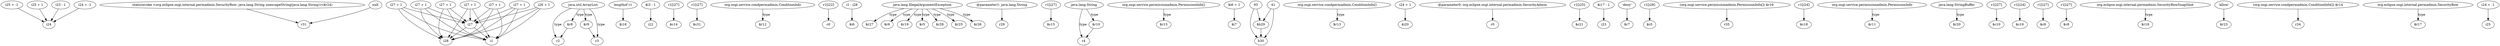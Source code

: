digraph g {
0[label="i25 + -1"]
1[label="i24"]
0->1[label=""]
2[label="staticinvoke <org.eclipse.osgi.internal.permadmin.SecurityRow: java.lang.String unescapeString(java.lang.String)>($r24)"]
3[label="r31"]
2->3[label=""]
4[label="i27 + 1"]
5[label="i27"]
4->5[label=""]
6[label="i28"]
5->6[label=""]
7[label="i27 + 1"]
8[label="i1"]
7->8[label=""]
9[label="java.util.ArrayList"]
10[label="$r8"]
9->10[label="type"]
11[label="lengthof r1"]
12[label="$i16"]
11->12[label=""]
13[label="$r9"]
9->13[label="type"]
14[label="$i3 - 1"]
15[label="i22"]
14->15[label=""]
16[label="i27 + 1"]
16->6[label=""]
17[label="i27 + 1"]
17->5[label=""]
18[label="r1[i27]"]
19[label="$c14"]
18->19[label=""]
20[label="i27 + 1"]
20->6[label=""]
21[label="r1[i27]"]
22[label="$c31"]
21->22[label=""]
23[label="org.osgi.service.condpermadmin.ConditionInfo"]
24[label="$r12"]
23->24[label="type"]
25[label="i27 + 1"]
25->8[label=""]
26[label="r1[i22]"]
27[label="c0"]
26->27[label=""]
4->6[label=""]
28[label="null"]
28->3[label=""]
29[label="i1 - i28"]
30[label="$i6"]
29->30[label=""]
31[label="java.lang.IllegalArgumentException"]
32[label="$r27"]
31->32[label="type"]
33[label="@parameter1: java.lang.String"]
34[label="r29"]
33->34[label=""]
16->5[label=""]
35[label="i25 + 1"]
35->1[label=""]
36[label="$r6"]
31->36[label="type"]
37[label="i26 + 1"]
37->8[label=""]
38[label="r2"]
9->38[label="type"]
7->6[label=""]
39[label="r1[i27]"]
40[label="$c15"]
39->40[label=""]
41[label="java.lang.String"]
42[label="r4"]
41->42[label="type"]
43[label="org.osgi.service.permissionadmin.PermissionInfo[]"]
44[label="$r15"]
43->44[label="type"]
45[label="$i6 + 1"]
46[label="$i7"]
45->46[label=""]
37->6[label=""]
47[label="93"]
48[label="b30"]
47->48[label=""]
49[label="org.osgi.service.condpermadmin.ConditionInfo[]"]
50[label="$r13"]
49->50[label="type"]
4->8[label=""]
51[label="i24 + 1"]
52[label="$i20"]
51->52[label=""]
53[label="@parameter0: org.eclipse.osgi.internal.permadmin.SecurityAdmin"]
54[label="r0"]
53->54[label=""]
55[label="$r19"]
31->55[label="type"]
10->38[label=""]
56[label="r3"]
9->56[label="type"]
57[label="r1[i25]"]
58[label="$c21"]
57->58[label=""]
13->56[label=""]
20->5[label=""]
25->6[label=""]
59[label="$i17 - 1"]
60[label="i23"]
59->60[label=""]
61[label="41"]
62[label="$b29"]
61->62[label=""]
63[label="i23 - 1"]
63->1[label=""]
64[label="'deny'"]
65[label="$r7"]
64->65[label=""]
66[label="r1[i28]"]
67[label="$c5"]
66->67[label=""]
68[label="(org.osgi.service.permissionadmin.PermissionInfo[]) $r16"]
69[label="r35"]
68->69[label=""]
17->6[label=""]
16->8[label=""]
7->5[label=""]
5->8[label=""]
70[label="$r10"]
70->42[label=""]
71[label="r1[i24]"]
72[label="$c18"]
71->72[label=""]
37->5[label=""]
73[label="org.osgi.service.permissionadmin.PermissionInfo"]
74[label="$r11"]
73->74[label="type"]
75[label="java.lang.StringBuffer"]
76[label="$r20"]
75->76[label="type"]
77[label="r1[i27]"]
78[label="$c10"]
77->78[label=""]
79[label="r1[i24]"]
80[label="$c19"]
79->80[label=""]
81[label="r1[i27]"]
82[label="$c9"]
81->82[label=""]
83[label="r1[i27]"]
84[label="$c8"]
83->84[label=""]
85[label="org.eclipse.osgi.internal.permadmin.SecurityRowSnapShot"]
86[label="$r18"]
85->86[label="type"]
20->8[label=""]
87[label="$r5"]
31->87[label="type"]
88[label="'allow'"]
89[label="$r23"]
88->89[label=""]
90[label="$r28"]
31->90[label="type"]
41->70[label="type"]
25->5[label=""]
91[label="i24 + -1"]
91->1[label=""]
62->48[label=""]
92[label="$r25"]
31->92[label="type"]
93[label="(org.osgi.service.condpermadmin.ConditionInfo[]) $r14"]
94[label="r34"]
93->94[label=""]
61->48[label=""]
47->62[label=""]
95[label="org.eclipse.osgi.internal.permadmin.SecurityRow"]
96[label="$r17"]
95->96[label="type"]
97[label="$r26"]
31->97[label="type"]
17->8[label=""]
98[label="i24 + -1"]
99[label="i25"]
98->99[label=""]
}